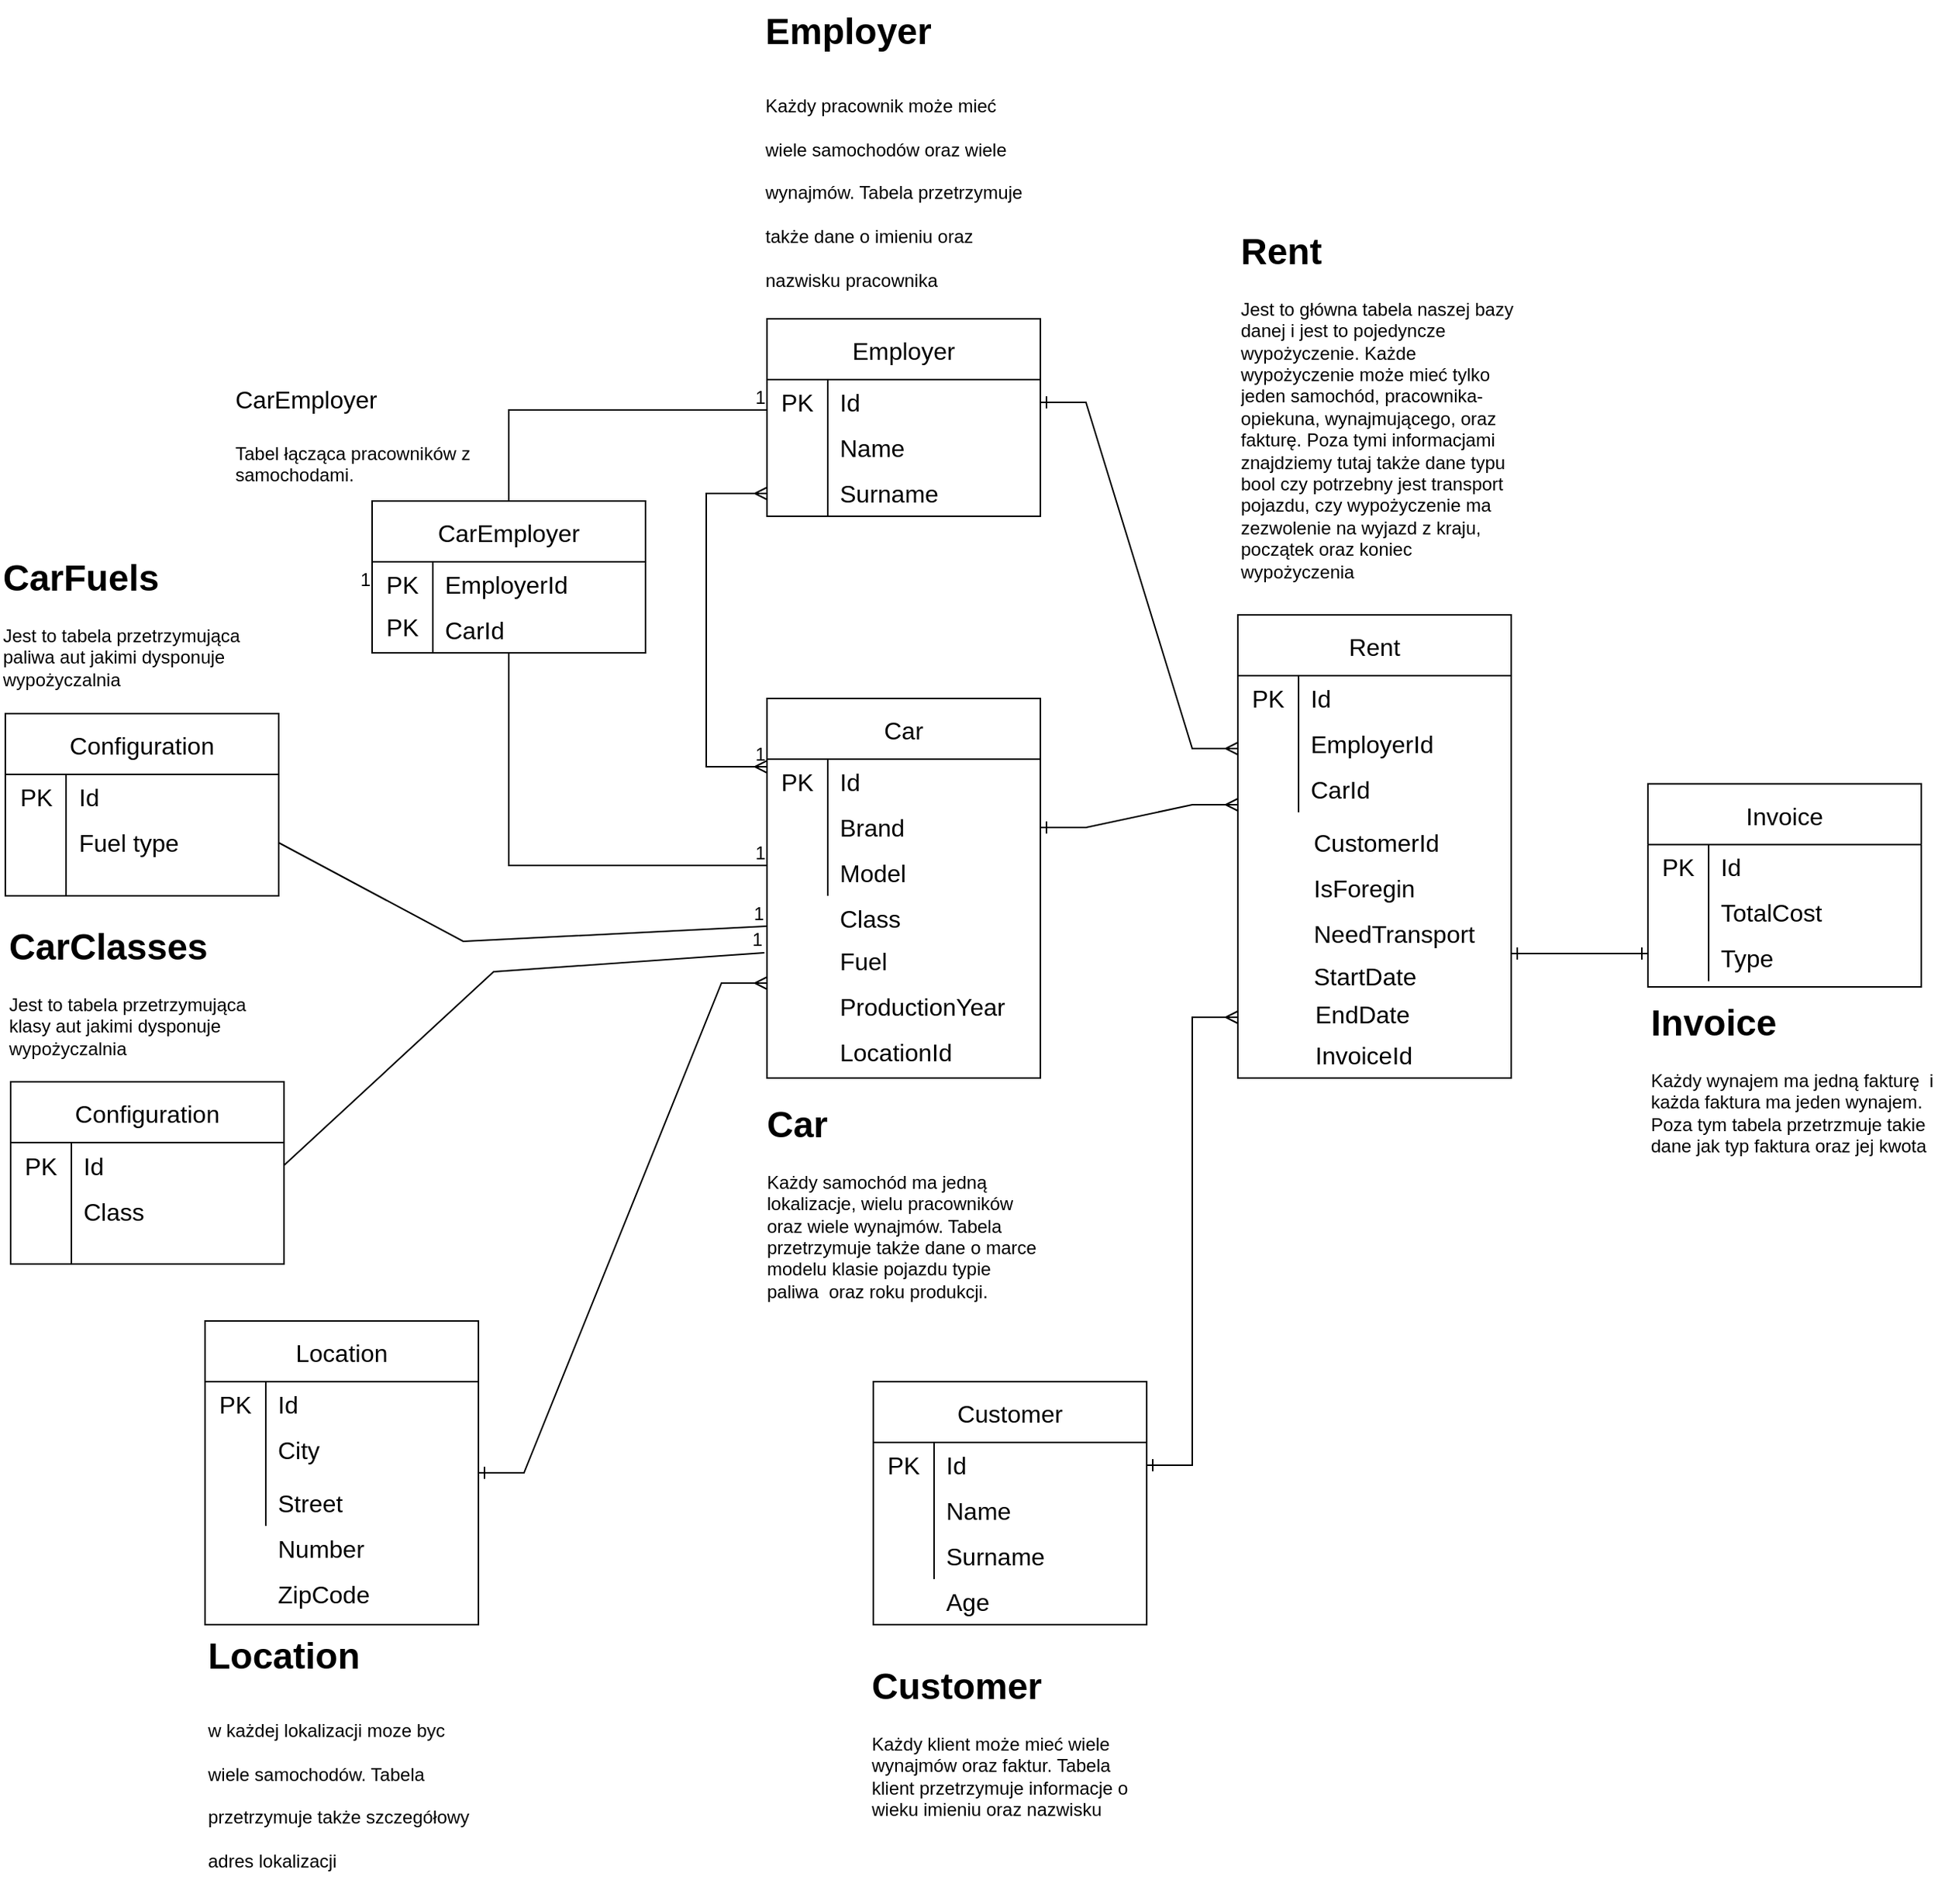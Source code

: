 <mxfile version="24.2.5" type="github">
  <diagram name="Page-1" id="c4acf3e9-155e-7222-9cf6-157b1a14988f">
    <mxGraphModel dx="2284" dy="1838" grid="1" gridSize="10" guides="1" tooltips="1" connect="1" arrows="1" fold="1" page="1" pageScale="1" pageWidth="850" pageHeight="1100" background="none" math="0" shadow="0">
      <root>
        <mxCell id="0" />
        <mxCell id="1" parent="0" />
        <mxCell id="uON3y86tfZZQM4dJoqjV-6" value="Rent" style="shape=table;startSize=40;container=1;collapsible=0;childLayout=tableLayout;fixedRows=1;rowLines=0;fontStyle=0;strokeColor=default;fontSize=16;fillColor=default;" parent="1" vertex="1">
          <mxGeometry x="390" y="215" width="180" height="305" as="geometry" />
        </mxCell>
        <mxCell id="uON3y86tfZZQM4dJoqjV-7" value="" style="shape=tableRow;horizontal=0;startSize=0;swimlaneHead=0;swimlaneBody=0;top=0;left=0;bottom=0;right=0;collapsible=0;dropTarget=0;fillColor=none;points=[[0,0.5],[1,0.5]];portConstraint=eastwest;strokeColor=inherit;fontSize=16;" parent="uON3y86tfZZQM4dJoqjV-6" vertex="1">
          <mxGeometry y="40" width="180" height="30" as="geometry" />
        </mxCell>
        <mxCell id="uON3y86tfZZQM4dJoqjV-8" value="PK" style="shape=partialRectangle;html=1;whiteSpace=wrap;connectable=0;fillColor=none;top=0;left=0;bottom=0;right=0;overflow=hidden;pointerEvents=1;strokeColor=inherit;fontSize=16;" parent="uON3y86tfZZQM4dJoqjV-7" vertex="1">
          <mxGeometry width="40" height="30" as="geometry">
            <mxRectangle width="40" height="30" as="alternateBounds" />
          </mxGeometry>
        </mxCell>
        <mxCell id="uON3y86tfZZQM4dJoqjV-9" value="Id" style="shape=partialRectangle;html=1;whiteSpace=wrap;connectable=0;fillColor=none;top=0;left=0;bottom=0;right=0;align=left;spacingLeft=6;overflow=hidden;strokeColor=inherit;fontSize=16;" parent="uON3y86tfZZQM4dJoqjV-7" vertex="1">
          <mxGeometry x="40" width="140" height="30" as="geometry">
            <mxRectangle width="140" height="30" as="alternateBounds" />
          </mxGeometry>
        </mxCell>
        <mxCell id="uON3y86tfZZQM4dJoqjV-10" value="" style="shape=tableRow;horizontal=0;startSize=0;swimlaneHead=0;swimlaneBody=0;top=0;left=0;bottom=0;right=0;collapsible=0;dropTarget=0;fillColor=none;points=[[0,0.5],[1,0.5]];portConstraint=eastwest;strokeColor=inherit;fontSize=16;" parent="uON3y86tfZZQM4dJoqjV-6" vertex="1">
          <mxGeometry y="70" width="180" height="30" as="geometry" />
        </mxCell>
        <mxCell id="uON3y86tfZZQM4dJoqjV-11" value="" style="shape=partialRectangle;html=1;whiteSpace=wrap;connectable=0;fillColor=none;top=0;left=0;bottom=0;right=0;overflow=hidden;strokeColor=inherit;fontSize=16;" parent="uON3y86tfZZQM4dJoqjV-10" vertex="1">
          <mxGeometry width="40" height="30" as="geometry">
            <mxRectangle width="40" height="30" as="alternateBounds" />
          </mxGeometry>
        </mxCell>
        <mxCell id="uON3y86tfZZQM4dJoqjV-12" value="EmployerId" style="shape=partialRectangle;html=1;whiteSpace=wrap;connectable=0;fillColor=none;top=0;left=0;bottom=0;right=0;align=left;spacingLeft=6;overflow=hidden;strokeColor=inherit;fontSize=16;" parent="uON3y86tfZZQM4dJoqjV-10" vertex="1">
          <mxGeometry x="40" width="140" height="30" as="geometry">
            <mxRectangle width="140" height="30" as="alternateBounds" />
          </mxGeometry>
        </mxCell>
        <mxCell id="uON3y86tfZZQM4dJoqjV-13" value="" style="shape=tableRow;horizontal=0;startSize=0;swimlaneHead=0;swimlaneBody=0;top=0;left=0;bottom=0;right=0;collapsible=0;dropTarget=0;fillColor=none;points=[[0,0.5],[1,0.5]];portConstraint=eastwest;strokeColor=inherit;fontSize=16;" parent="uON3y86tfZZQM4dJoqjV-6" vertex="1">
          <mxGeometry y="100" width="180" height="30" as="geometry" />
        </mxCell>
        <mxCell id="uON3y86tfZZQM4dJoqjV-14" value="" style="shape=partialRectangle;html=1;whiteSpace=wrap;connectable=0;fillColor=none;top=0;left=0;bottom=0;right=0;overflow=hidden;strokeColor=inherit;fontSize=16;" parent="uON3y86tfZZQM4dJoqjV-13" vertex="1">
          <mxGeometry width="40" height="30" as="geometry">
            <mxRectangle width="40" height="30" as="alternateBounds" />
          </mxGeometry>
        </mxCell>
        <mxCell id="uON3y86tfZZQM4dJoqjV-15" value="CarId" style="shape=partialRectangle;html=1;whiteSpace=wrap;connectable=0;fillColor=none;top=0;left=0;bottom=0;right=0;align=left;spacingLeft=6;overflow=hidden;strokeColor=inherit;fontSize=16;" parent="uON3y86tfZZQM4dJoqjV-13" vertex="1">
          <mxGeometry x="40" width="140" height="30" as="geometry">
            <mxRectangle width="140" height="30" as="alternateBounds" />
          </mxGeometry>
        </mxCell>
        <mxCell id="uON3y86tfZZQM4dJoqjV-16" value="StartDate" style="shape=partialRectangle;html=1;whiteSpace=wrap;connectable=0;fillColor=none;top=0;left=0;bottom=0;right=0;align=left;spacingLeft=6;overflow=hidden;strokeColor=inherit;fontSize=16;" parent="1" vertex="1">
          <mxGeometry x="432" y="438" width="140" height="30" as="geometry">
            <mxRectangle width="140" height="30" as="alternateBounds" />
          </mxGeometry>
        </mxCell>
        <mxCell id="uON3y86tfZZQM4dJoqjV-19" value="EndDate" style="shape=partialRectangle;html=1;whiteSpace=wrap;connectable=0;fillColor=none;top=0;left=0;bottom=0;right=0;align=left;spacingLeft=6;overflow=hidden;strokeColor=inherit;fontSize=16;" parent="1" vertex="1">
          <mxGeometry x="433" y="463" width="140" height="30" as="geometry">
            <mxRectangle width="140" height="30" as="alternateBounds" />
          </mxGeometry>
        </mxCell>
        <mxCell id="uON3y86tfZZQM4dJoqjV-21" value="IsForegin" style="shape=partialRectangle;html=1;whiteSpace=wrap;connectable=0;fillColor=none;top=0;left=0;bottom=0;right=0;align=left;spacingLeft=6;overflow=hidden;strokeColor=inherit;fontSize=16;" parent="1" vertex="1">
          <mxGeometry x="432" y="380" width="140" height="30" as="geometry">
            <mxRectangle width="140" height="30" as="alternateBounds" />
          </mxGeometry>
        </mxCell>
        <mxCell id="uON3y86tfZZQM4dJoqjV-23" value="NeedTransport" style="shape=partialRectangle;html=1;whiteSpace=wrap;connectable=0;fillColor=none;top=0;left=0;bottom=0;right=0;align=left;spacingLeft=6;overflow=hidden;strokeColor=inherit;fontSize=16;" parent="1" vertex="1">
          <mxGeometry x="432" y="410" width="140" height="30" as="geometry">
            <mxRectangle width="140" height="30" as="alternateBounds" />
          </mxGeometry>
        </mxCell>
        <mxCell id="uON3y86tfZZQM4dJoqjV-35" value="Customer" style="shape=table;startSize=40;container=1;collapsible=0;childLayout=tableLayout;fixedRows=1;rowLines=0;fontStyle=0;strokeColor=default;fontSize=16;fillColor=default;" parent="1" vertex="1">
          <mxGeometry x="150" y="720" width="180" height="160" as="geometry" />
        </mxCell>
        <mxCell id="uON3y86tfZZQM4dJoqjV-36" value="" style="shape=tableRow;horizontal=0;startSize=0;swimlaneHead=0;swimlaneBody=0;top=0;left=0;bottom=0;right=0;collapsible=0;dropTarget=0;fillColor=none;points=[[0,0.5],[1,0.5]];portConstraint=eastwest;strokeColor=inherit;fontSize=16;" parent="uON3y86tfZZQM4dJoqjV-35" vertex="1">
          <mxGeometry y="40" width="180" height="30" as="geometry" />
        </mxCell>
        <mxCell id="uON3y86tfZZQM4dJoqjV-37" value="PK" style="shape=partialRectangle;html=1;whiteSpace=wrap;connectable=0;fillColor=none;top=0;left=0;bottom=0;right=0;overflow=hidden;pointerEvents=1;strokeColor=inherit;fontSize=16;" parent="uON3y86tfZZQM4dJoqjV-36" vertex="1">
          <mxGeometry width="40" height="30" as="geometry">
            <mxRectangle width="40" height="30" as="alternateBounds" />
          </mxGeometry>
        </mxCell>
        <mxCell id="uON3y86tfZZQM4dJoqjV-38" value="Id" style="shape=partialRectangle;html=1;whiteSpace=wrap;connectable=0;fillColor=none;top=0;left=0;bottom=0;right=0;align=left;spacingLeft=6;overflow=hidden;strokeColor=inherit;fontSize=16;" parent="uON3y86tfZZQM4dJoqjV-36" vertex="1">
          <mxGeometry x="40" width="140" height="30" as="geometry">
            <mxRectangle width="140" height="30" as="alternateBounds" />
          </mxGeometry>
        </mxCell>
        <mxCell id="uON3y86tfZZQM4dJoqjV-39" value="" style="shape=tableRow;horizontal=0;startSize=0;swimlaneHead=0;swimlaneBody=0;top=0;left=0;bottom=0;right=0;collapsible=0;dropTarget=0;fillColor=none;points=[[0,0.5],[1,0.5]];portConstraint=eastwest;strokeColor=inherit;fontSize=16;" parent="uON3y86tfZZQM4dJoqjV-35" vertex="1">
          <mxGeometry y="70" width="180" height="30" as="geometry" />
        </mxCell>
        <mxCell id="uON3y86tfZZQM4dJoqjV-40" value="" style="shape=partialRectangle;html=1;whiteSpace=wrap;connectable=0;fillColor=none;top=0;left=0;bottom=0;right=0;overflow=hidden;strokeColor=inherit;fontSize=16;" parent="uON3y86tfZZQM4dJoqjV-39" vertex="1">
          <mxGeometry width="40" height="30" as="geometry">
            <mxRectangle width="40" height="30" as="alternateBounds" />
          </mxGeometry>
        </mxCell>
        <mxCell id="uON3y86tfZZQM4dJoqjV-41" value="Name" style="shape=partialRectangle;html=1;whiteSpace=wrap;connectable=0;fillColor=none;top=0;left=0;bottom=0;right=0;align=left;spacingLeft=6;overflow=hidden;strokeColor=inherit;fontSize=16;" parent="uON3y86tfZZQM4dJoqjV-39" vertex="1">
          <mxGeometry x="40" width="140" height="30" as="geometry">
            <mxRectangle width="140" height="30" as="alternateBounds" />
          </mxGeometry>
        </mxCell>
        <mxCell id="uON3y86tfZZQM4dJoqjV-42" value="" style="shape=tableRow;horizontal=0;startSize=0;swimlaneHead=0;swimlaneBody=0;top=0;left=0;bottom=0;right=0;collapsible=0;dropTarget=0;fillColor=none;points=[[0,0.5],[1,0.5]];portConstraint=eastwest;strokeColor=inherit;fontSize=16;" parent="uON3y86tfZZQM4dJoqjV-35" vertex="1">
          <mxGeometry y="100" width="180" height="30" as="geometry" />
        </mxCell>
        <mxCell id="uON3y86tfZZQM4dJoqjV-43" value="" style="shape=partialRectangle;html=1;whiteSpace=wrap;connectable=0;fillColor=none;top=0;left=0;bottom=0;right=0;overflow=hidden;strokeColor=inherit;fontSize=16;" parent="uON3y86tfZZQM4dJoqjV-42" vertex="1">
          <mxGeometry width="40" height="30" as="geometry">
            <mxRectangle width="40" height="30" as="alternateBounds" />
          </mxGeometry>
        </mxCell>
        <mxCell id="uON3y86tfZZQM4dJoqjV-44" value="Surname" style="shape=partialRectangle;html=1;whiteSpace=wrap;connectable=0;fillColor=none;top=0;left=0;bottom=0;right=0;align=left;spacingLeft=6;overflow=hidden;strokeColor=inherit;fontSize=16;" parent="uON3y86tfZZQM4dJoqjV-42" vertex="1">
          <mxGeometry x="40" width="140" height="30" as="geometry">
            <mxRectangle width="140" height="30" as="alternateBounds" />
          </mxGeometry>
        </mxCell>
        <mxCell id="uON3y86tfZZQM4dJoqjV-45" value="Age" style="shape=partialRectangle;html=1;whiteSpace=wrap;connectable=0;fillColor=none;top=0;left=0;bottom=0;right=0;align=left;spacingLeft=6;overflow=hidden;strokeColor=inherit;fontSize=16;" parent="1" vertex="1">
          <mxGeometry x="190" y="850" width="140" height="30" as="geometry">
            <mxRectangle width="140" height="30" as="alternateBounds" />
          </mxGeometry>
        </mxCell>
        <mxCell id="uON3y86tfZZQM4dJoqjV-54" value="CustomerId" style="shape=partialRectangle;html=1;whiteSpace=wrap;connectable=0;fillColor=none;top=0;left=0;bottom=0;right=0;align=left;spacingLeft=6;overflow=hidden;strokeColor=inherit;fontSize=16;" parent="1" vertex="1">
          <mxGeometry x="432" y="350" width="140" height="30" as="geometry">
            <mxRectangle width="140" height="30" as="alternateBounds" />
          </mxGeometry>
        </mxCell>
        <mxCell id="uON3y86tfZZQM4dJoqjV-55" value="Employer" style="shape=table;startSize=40;container=1;collapsible=0;childLayout=tableLayout;fixedRows=1;rowLines=0;fontStyle=0;strokeColor=default;fontSize=16;fillColor=default;" parent="1" vertex="1">
          <mxGeometry x="80" y="20" width="180" height="130" as="geometry" />
        </mxCell>
        <mxCell id="uON3y86tfZZQM4dJoqjV-56" value="" style="shape=tableRow;horizontal=0;startSize=0;swimlaneHead=0;swimlaneBody=0;top=0;left=0;bottom=0;right=0;collapsible=0;dropTarget=0;fillColor=none;points=[[0,0.5],[1,0.5]];portConstraint=eastwest;strokeColor=inherit;fontSize=16;" parent="uON3y86tfZZQM4dJoqjV-55" vertex="1">
          <mxGeometry y="40" width="180" height="30" as="geometry" />
        </mxCell>
        <mxCell id="uON3y86tfZZQM4dJoqjV-57" value="PK" style="shape=partialRectangle;html=1;whiteSpace=wrap;connectable=0;fillColor=none;top=0;left=0;bottom=0;right=0;overflow=hidden;pointerEvents=1;strokeColor=inherit;fontSize=16;" parent="uON3y86tfZZQM4dJoqjV-56" vertex="1">
          <mxGeometry width="40" height="30" as="geometry">
            <mxRectangle width="40" height="30" as="alternateBounds" />
          </mxGeometry>
        </mxCell>
        <mxCell id="uON3y86tfZZQM4dJoqjV-58" value="Id" style="shape=partialRectangle;html=1;whiteSpace=wrap;connectable=0;fillColor=none;top=0;left=0;bottom=0;right=0;align=left;spacingLeft=6;overflow=hidden;strokeColor=inherit;fontSize=16;" parent="uON3y86tfZZQM4dJoqjV-56" vertex="1">
          <mxGeometry x="40" width="140" height="30" as="geometry">
            <mxRectangle width="140" height="30" as="alternateBounds" />
          </mxGeometry>
        </mxCell>
        <mxCell id="uON3y86tfZZQM4dJoqjV-59" value="" style="shape=tableRow;horizontal=0;startSize=0;swimlaneHead=0;swimlaneBody=0;top=0;left=0;bottom=0;right=0;collapsible=0;dropTarget=0;fillColor=none;points=[[0,0.5],[1,0.5]];portConstraint=eastwest;strokeColor=inherit;fontSize=16;" parent="uON3y86tfZZQM4dJoqjV-55" vertex="1">
          <mxGeometry y="70" width="180" height="30" as="geometry" />
        </mxCell>
        <mxCell id="uON3y86tfZZQM4dJoqjV-60" value="" style="shape=partialRectangle;html=1;whiteSpace=wrap;connectable=0;fillColor=none;top=0;left=0;bottom=0;right=0;overflow=hidden;strokeColor=inherit;fontSize=16;" parent="uON3y86tfZZQM4dJoqjV-59" vertex="1">
          <mxGeometry width="40" height="30" as="geometry">
            <mxRectangle width="40" height="30" as="alternateBounds" />
          </mxGeometry>
        </mxCell>
        <mxCell id="uON3y86tfZZQM4dJoqjV-61" value="Name" style="shape=partialRectangle;html=1;whiteSpace=wrap;connectable=0;fillColor=none;top=0;left=0;bottom=0;right=0;align=left;spacingLeft=6;overflow=hidden;strokeColor=inherit;fontSize=16;" parent="uON3y86tfZZQM4dJoqjV-59" vertex="1">
          <mxGeometry x="40" width="140" height="30" as="geometry">
            <mxRectangle width="140" height="30" as="alternateBounds" />
          </mxGeometry>
        </mxCell>
        <mxCell id="uON3y86tfZZQM4dJoqjV-62" value="" style="shape=tableRow;horizontal=0;startSize=0;swimlaneHead=0;swimlaneBody=0;top=0;left=0;bottom=0;right=0;collapsible=0;dropTarget=0;fillColor=none;points=[[0,0.5],[1,0.5]];portConstraint=eastwest;strokeColor=inherit;fontSize=16;" parent="uON3y86tfZZQM4dJoqjV-55" vertex="1">
          <mxGeometry y="100" width="180" height="30" as="geometry" />
        </mxCell>
        <mxCell id="uON3y86tfZZQM4dJoqjV-63" value="" style="shape=partialRectangle;html=1;whiteSpace=wrap;connectable=0;fillColor=none;top=0;left=0;bottom=0;right=0;overflow=hidden;strokeColor=inherit;fontSize=16;" parent="uON3y86tfZZQM4dJoqjV-62" vertex="1">
          <mxGeometry width="40" height="30" as="geometry">
            <mxRectangle width="40" height="30" as="alternateBounds" />
          </mxGeometry>
        </mxCell>
        <mxCell id="uON3y86tfZZQM4dJoqjV-64" value="Surname" style="shape=partialRectangle;html=1;whiteSpace=wrap;connectable=0;fillColor=none;top=0;left=0;bottom=0;right=0;align=left;spacingLeft=6;overflow=hidden;strokeColor=inherit;fontSize=16;" parent="uON3y86tfZZQM4dJoqjV-62" vertex="1">
          <mxGeometry x="40" width="140" height="30" as="geometry">
            <mxRectangle width="140" height="30" as="alternateBounds" />
          </mxGeometry>
        </mxCell>
        <mxCell id="uON3y86tfZZQM4dJoqjV-67" value="Car" style="shape=table;startSize=40;container=1;collapsible=0;childLayout=tableLayout;fixedRows=1;rowLines=0;fontStyle=0;strokeColor=default;fontSize=16;fillColor=default;" parent="1" vertex="1">
          <mxGeometry x="80" y="270" width="180" height="250" as="geometry" />
        </mxCell>
        <mxCell id="uON3y86tfZZQM4dJoqjV-68" value="" style="shape=tableRow;horizontal=0;startSize=0;swimlaneHead=0;swimlaneBody=0;top=0;left=0;bottom=0;right=0;collapsible=0;dropTarget=0;fillColor=none;points=[[0,0.5],[1,0.5]];portConstraint=eastwest;strokeColor=inherit;fontSize=16;" parent="uON3y86tfZZQM4dJoqjV-67" vertex="1">
          <mxGeometry y="40" width="180" height="30" as="geometry" />
        </mxCell>
        <mxCell id="uON3y86tfZZQM4dJoqjV-69" value="PK" style="shape=partialRectangle;html=1;whiteSpace=wrap;connectable=0;fillColor=none;top=0;left=0;bottom=0;right=0;overflow=hidden;pointerEvents=1;strokeColor=inherit;fontSize=16;" parent="uON3y86tfZZQM4dJoqjV-68" vertex="1">
          <mxGeometry width="40" height="30" as="geometry">
            <mxRectangle width="40" height="30" as="alternateBounds" />
          </mxGeometry>
        </mxCell>
        <mxCell id="uON3y86tfZZQM4dJoqjV-70" value="Id" style="shape=partialRectangle;html=1;whiteSpace=wrap;connectable=0;fillColor=none;top=0;left=0;bottom=0;right=0;align=left;spacingLeft=6;overflow=hidden;strokeColor=inherit;fontSize=16;" parent="uON3y86tfZZQM4dJoqjV-68" vertex="1">
          <mxGeometry x="40" width="140" height="30" as="geometry">
            <mxRectangle width="140" height="30" as="alternateBounds" />
          </mxGeometry>
        </mxCell>
        <mxCell id="uON3y86tfZZQM4dJoqjV-71" value="" style="shape=tableRow;horizontal=0;startSize=0;swimlaneHead=0;swimlaneBody=0;top=0;left=0;bottom=0;right=0;collapsible=0;dropTarget=0;fillColor=none;points=[[0,0.5],[1,0.5]];portConstraint=eastwest;strokeColor=inherit;fontSize=16;" parent="uON3y86tfZZQM4dJoqjV-67" vertex="1">
          <mxGeometry y="70" width="180" height="30" as="geometry" />
        </mxCell>
        <mxCell id="uON3y86tfZZQM4dJoqjV-72" value="" style="shape=partialRectangle;html=1;whiteSpace=wrap;connectable=0;fillColor=none;top=0;left=0;bottom=0;right=0;overflow=hidden;strokeColor=inherit;fontSize=16;" parent="uON3y86tfZZQM4dJoqjV-71" vertex="1">
          <mxGeometry width="40" height="30" as="geometry">
            <mxRectangle width="40" height="30" as="alternateBounds" />
          </mxGeometry>
        </mxCell>
        <mxCell id="uON3y86tfZZQM4dJoqjV-73" value="Brand" style="shape=partialRectangle;html=1;whiteSpace=wrap;connectable=0;fillColor=none;top=0;left=0;bottom=0;right=0;align=left;spacingLeft=6;overflow=hidden;strokeColor=inherit;fontSize=16;" parent="uON3y86tfZZQM4dJoqjV-71" vertex="1">
          <mxGeometry x="40" width="140" height="30" as="geometry">
            <mxRectangle width="140" height="30" as="alternateBounds" />
          </mxGeometry>
        </mxCell>
        <mxCell id="uON3y86tfZZQM4dJoqjV-74" value="" style="shape=tableRow;horizontal=0;startSize=0;swimlaneHead=0;swimlaneBody=0;top=0;left=0;bottom=0;right=0;collapsible=0;dropTarget=0;fillColor=none;points=[[0,0.5],[1,0.5]];portConstraint=eastwest;strokeColor=inherit;fontSize=16;" parent="uON3y86tfZZQM4dJoqjV-67" vertex="1">
          <mxGeometry y="100" width="180" height="30" as="geometry" />
        </mxCell>
        <mxCell id="uON3y86tfZZQM4dJoqjV-75" value="" style="shape=partialRectangle;html=1;whiteSpace=wrap;connectable=0;fillColor=none;top=0;left=0;bottom=0;right=0;overflow=hidden;strokeColor=inherit;fontSize=16;" parent="uON3y86tfZZQM4dJoqjV-74" vertex="1">
          <mxGeometry width="40" height="30" as="geometry">
            <mxRectangle width="40" height="30" as="alternateBounds" />
          </mxGeometry>
        </mxCell>
        <mxCell id="uON3y86tfZZQM4dJoqjV-76" value="Model" style="shape=partialRectangle;html=1;whiteSpace=wrap;connectable=0;fillColor=none;top=0;left=0;bottom=0;right=0;align=left;spacingLeft=6;overflow=hidden;strokeColor=inherit;fontSize=16;" parent="uON3y86tfZZQM4dJoqjV-74" vertex="1">
          <mxGeometry x="40" width="140" height="30" as="geometry">
            <mxRectangle width="140" height="30" as="alternateBounds" />
          </mxGeometry>
        </mxCell>
        <mxCell id="uON3y86tfZZQM4dJoqjV-77" value="Class" style="shape=partialRectangle;html=1;whiteSpace=wrap;connectable=0;fillColor=none;top=0;left=0;bottom=0;right=0;align=left;spacingLeft=6;overflow=hidden;strokeColor=inherit;fontSize=16;" parent="1" vertex="1">
          <mxGeometry x="120" y="400" width="140" height="30" as="geometry">
            <mxRectangle width="140" height="30" as="alternateBounds" />
          </mxGeometry>
        </mxCell>
        <mxCell id="uON3y86tfZZQM4dJoqjV-79" value="" style="shape=partialRectangle;html=1;whiteSpace=wrap;connectable=0;fillColor=none;top=0;left=0;bottom=0;right=0;align=left;spacingLeft=6;overflow=hidden;strokeColor=inherit;fontSize=16;" parent="1" vertex="1">
          <mxGeometry x="120" y="428" width="140" height="30" as="geometry">
            <mxRectangle width="140" height="30" as="alternateBounds" />
          </mxGeometry>
        </mxCell>
        <mxCell id="uON3y86tfZZQM4dJoqjV-83" value="Fuel" style="shape=partialRectangle;html=1;whiteSpace=wrap;connectable=0;fillColor=none;top=0;left=0;bottom=0;right=0;align=left;spacingLeft=6;overflow=hidden;strokeColor=inherit;fontSize=16;" parent="1" vertex="1">
          <mxGeometry x="120" y="428" width="140" height="30" as="geometry">
            <mxRectangle width="140" height="30" as="alternateBounds" />
          </mxGeometry>
        </mxCell>
        <mxCell id="uON3y86tfZZQM4dJoqjV-85" value="ProductionYear" style="shape=partialRectangle;html=1;whiteSpace=wrap;connectable=0;fillColor=none;top=0;left=0;bottom=0;right=0;align=left;spacingLeft=6;overflow=hidden;strokeColor=inherit;fontSize=16;" parent="1" vertex="1">
          <mxGeometry x="120" y="458" width="140" height="30" as="geometry">
            <mxRectangle width="140" height="30" as="alternateBounds" />
          </mxGeometry>
        </mxCell>
        <mxCell id="uON3y86tfZZQM4dJoqjV-90" value="" style="edgeStyle=entityRelationEdgeStyle;fontSize=12;html=1;endArrow=ERmany;startArrow=ERone;rounded=0;exitX=1;exitY=0.5;exitDx=0;exitDy=0;startFill=0;endFill=0;" parent="1" source="uON3y86tfZZQM4dJoqjV-36" edge="1">
          <mxGeometry width="100" height="100" relative="1" as="geometry">
            <mxPoint x="350" y="390" as="sourcePoint" />
            <mxPoint x="390" y="480" as="targetPoint" />
          </mxGeometry>
        </mxCell>
        <mxCell id="uON3y86tfZZQM4dJoqjV-91" value="" style="edgeStyle=entityRelationEdgeStyle;fontSize=12;html=1;endArrow=ERmany;startArrow=ERone;rounded=0;exitX=1;exitY=0.5;exitDx=0;exitDy=0;startFill=0;endFill=0;" parent="1" source="uON3y86tfZZQM4dJoqjV-56" edge="1">
          <mxGeometry width="100" height="100" relative="1" as="geometry">
            <mxPoint x="260" y="467.5" as="sourcePoint" />
            <mxPoint x="390" y="303" as="targetPoint" />
          </mxGeometry>
        </mxCell>
        <mxCell id="uON3y86tfZZQM4dJoqjV-95" value="" style="edgeStyle=entityRelationEdgeStyle;fontSize=12;html=1;endArrow=ERmany;startArrow=ERone;rounded=0;exitX=1;exitY=0.5;exitDx=0;exitDy=0;startFill=0;endFill=0;" parent="1" source="uON3y86tfZZQM4dJoqjV-71" edge="1">
          <mxGeometry width="100" height="100" relative="1" as="geometry">
            <mxPoint x="260" y="487" as="sourcePoint" />
            <mxPoint x="390" y="340" as="targetPoint" />
            <Array as="points">
              <mxPoint x="330" y="340" />
              <mxPoint x="350" y="340" />
            </Array>
          </mxGeometry>
        </mxCell>
        <mxCell id="uON3y86tfZZQM4dJoqjV-96" value="LocationId" style="shape=partialRectangle;html=1;whiteSpace=wrap;connectable=0;fillColor=none;top=0;left=0;bottom=0;right=0;align=left;spacingLeft=6;overflow=hidden;strokeColor=inherit;fontSize=16;" parent="1" vertex="1">
          <mxGeometry x="120" y="488" width="140" height="30" as="geometry">
            <mxRectangle width="140" height="30" as="alternateBounds" />
          </mxGeometry>
        </mxCell>
        <mxCell id="uON3y86tfZZQM4dJoqjV-97" value="Location" style="shape=table;startSize=40;container=1;collapsible=0;childLayout=tableLayout;fixedRows=1;rowLines=0;fontStyle=0;strokeColor=default;fontSize=16;fillColor=default;" parent="1" vertex="1">
          <mxGeometry x="-290" y="680" width="180" height="200" as="geometry" />
        </mxCell>
        <mxCell id="uON3y86tfZZQM4dJoqjV-98" value="" style="shape=tableRow;horizontal=0;startSize=0;swimlaneHead=0;swimlaneBody=0;top=0;left=0;bottom=0;right=0;collapsible=0;dropTarget=0;fillColor=none;points=[[0,0.5],[1,0.5]];portConstraint=eastwest;strokeColor=inherit;fontSize=16;" parent="uON3y86tfZZQM4dJoqjV-97" vertex="1">
          <mxGeometry y="40" width="180" height="30" as="geometry" />
        </mxCell>
        <mxCell id="uON3y86tfZZQM4dJoqjV-99" value="PK" style="shape=partialRectangle;html=1;whiteSpace=wrap;connectable=0;fillColor=none;top=0;left=0;bottom=0;right=0;overflow=hidden;pointerEvents=1;strokeColor=inherit;fontSize=16;" parent="uON3y86tfZZQM4dJoqjV-98" vertex="1">
          <mxGeometry width="40" height="30" as="geometry">
            <mxRectangle width="40" height="30" as="alternateBounds" />
          </mxGeometry>
        </mxCell>
        <mxCell id="uON3y86tfZZQM4dJoqjV-100" value="Id" style="shape=partialRectangle;html=1;whiteSpace=wrap;connectable=0;fillColor=none;top=0;left=0;bottom=0;right=0;align=left;spacingLeft=6;overflow=hidden;strokeColor=inherit;fontSize=16;" parent="uON3y86tfZZQM4dJoqjV-98" vertex="1">
          <mxGeometry x="40" width="140" height="30" as="geometry">
            <mxRectangle width="140" height="30" as="alternateBounds" />
          </mxGeometry>
        </mxCell>
        <mxCell id="uON3y86tfZZQM4dJoqjV-101" value="" style="shape=tableRow;horizontal=0;startSize=0;swimlaneHead=0;swimlaneBody=0;top=0;left=0;bottom=0;right=0;collapsible=0;dropTarget=0;fillColor=none;points=[[0,0.5],[1,0.5]];portConstraint=eastwest;strokeColor=inherit;fontSize=16;" parent="uON3y86tfZZQM4dJoqjV-97" vertex="1">
          <mxGeometry y="70" width="180" height="30" as="geometry" />
        </mxCell>
        <mxCell id="uON3y86tfZZQM4dJoqjV-102" value="" style="shape=partialRectangle;html=1;whiteSpace=wrap;connectable=0;fillColor=none;top=0;left=0;bottom=0;right=0;overflow=hidden;strokeColor=inherit;fontSize=16;" parent="uON3y86tfZZQM4dJoqjV-101" vertex="1">
          <mxGeometry width="40" height="30" as="geometry">
            <mxRectangle width="40" height="30" as="alternateBounds" />
          </mxGeometry>
        </mxCell>
        <mxCell id="uON3y86tfZZQM4dJoqjV-103" value="City" style="shape=partialRectangle;html=1;whiteSpace=wrap;connectable=0;fillColor=none;top=0;left=0;bottom=0;right=0;align=left;spacingLeft=6;overflow=hidden;strokeColor=inherit;fontSize=16;" parent="uON3y86tfZZQM4dJoqjV-101" vertex="1">
          <mxGeometry x="40" width="140" height="30" as="geometry">
            <mxRectangle width="140" height="30" as="alternateBounds" />
          </mxGeometry>
        </mxCell>
        <mxCell id="uON3y86tfZZQM4dJoqjV-104" value="" style="shape=tableRow;horizontal=0;startSize=0;swimlaneHead=0;swimlaneBody=0;top=0;left=0;bottom=0;right=0;collapsible=0;dropTarget=0;fillColor=none;points=[[0,0.5],[1,0.5]];portConstraint=eastwest;strokeColor=inherit;fontSize=16;" parent="uON3y86tfZZQM4dJoqjV-97" vertex="1">
          <mxGeometry y="100" width="180" height="35" as="geometry" />
        </mxCell>
        <mxCell id="uON3y86tfZZQM4dJoqjV-105" value="" style="shape=partialRectangle;html=1;whiteSpace=wrap;connectable=0;fillColor=none;top=0;left=0;bottom=0;right=0;overflow=hidden;strokeColor=inherit;fontSize=16;" parent="uON3y86tfZZQM4dJoqjV-104" vertex="1">
          <mxGeometry width="40" height="35" as="geometry">
            <mxRectangle width="40" height="35" as="alternateBounds" />
          </mxGeometry>
        </mxCell>
        <mxCell id="uON3y86tfZZQM4dJoqjV-106" value="" style="shape=partialRectangle;html=1;whiteSpace=wrap;connectable=0;fillColor=none;top=0;left=0;bottom=0;right=0;align=left;spacingLeft=6;overflow=hidden;strokeColor=inherit;fontSize=16;" parent="uON3y86tfZZQM4dJoqjV-104" vertex="1">
          <mxGeometry x="40" width="140" height="35" as="geometry">
            <mxRectangle width="140" height="35" as="alternateBounds" />
          </mxGeometry>
        </mxCell>
        <mxCell id="uON3y86tfZZQM4dJoqjV-112" value="Street" style="shape=partialRectangle;html=1;whiteSpace=wrap;connectable=0;fillColor=none;top=0;left=0;bottom=0;right=0;align=left;spacingLeft=6;overflow=hidden;strokeColor=inherit;fontSize=16;" parent="1" vertex="1">
          <mxGeometry x="-250" y="785" width="140" height="30" as="geometry">
            <mxRectangle width="140" height="30" as="alternateBounds" />
          </mxGeometry>
        </mxCell>
        <mxCell id="uON3y86tfZZQM4dJoqjV-113" value="Number" style="shape=partialRectangle;html=1;whiteSpace=wrap;connectable=0;fillColor=none;top=0;left=0;bottom=0;right=0;align=left;spacingLeft=6;overflow=hidden;strokeColor=inherit;fontSize=16;" parent="1" vertex="1">
          <mxGeometry x="-250" y="815" width="140" height="30" as="geometry">
            <mxRectangle width="140" height="30" as="alternateBounds" />
          </mxGeometry>
        </mxCell>
        <mxCell id="uON3y86tfZZQM4dJoqjV-116" value="" style="edgeStyle=entityRelationEdgeStyle;fontSize=12;html=1;endArrow=ERmany;startArrow=ERone;rounded=0;startFill=0;entryX=0;entryY=0.75;entryDx=0;entryDy=0;exitX=1;exitY=0.5;exitDx=0;exitDy=0;" parent="1" source="uON3y86tfZZQM4dJoqjV-97" target="uON3y86tfZZQM4dJoqjV-67" edge="1">
          <mxGeometry width="100" height="100" relative="1" as="geometry">
            <mxPoint x="-120" y="530" as="sourcePoint" />
            <mxPoint x="80" y="530" as="targetPoint" />
          </mxGeometry>
        </mxCell>
        <mxCell id="uON3y86tfZZQM4dJoqjV-128" value="" style="endArrow=none;html=1;rounded=0;exitX=0.5;exitY=1;exitDx=0;exitDy=0;" parent="1" source="uON3y86tfZZQM4dJoqjV-132" edge="1">
          <mxGeometry relative="1" as="geometry">
            <mxPoint x="-90" y="320" as="sourcePoint" />
            <mxPoint x="80" y="380" as="targetPoint" />
            <Array as="points">
              <mxPoint x="-90" y="380" />
            </Array>
          </mxGeometry>
        </mxCell>
        <mxCell id="uON3y86tfZZQM4dJoqjV-129" value="1" style="resizable=0;html=1;whiteSpace=wrap;align=right;verticalAlign=bottom;" parent="uON3y86tfZZQM4dJoqjV-128" connectable="0" vertex="1">
          <mxGeometry x="1" relative="1" as="geometry" />
        </mxCell>
        <mxCell id="uON3y86tfZZQM4dJoqjV-130" value="" style="endArrow=none;html=1;rounded=0;" parent="1" edge="1">
          <mxGeometry relative="1" as="geometry">
            <mxPoint x="-90" y="140" as="sourcePoint" />
            <mxPoint x="80" y="80" as="targetPoint" />
            <Array as="points">
              <mxPoint x="-90" y="80" />
            </Array>
          </mxGeometry>
        </mxCell>
        <mxCell id="uON3y86tfZZQM4dJoqjV-131" value="1" style="resizable=0;html=1;whiteSpace=wrap;align=right;verticalAlign=bottom;" parent="uON3y86tfZZQM4dJoqjV-130" connectable="0" vertex="1">
          <mxGeometry x="1" relative="1" as="geometry" />
        </mxCell>
        <mxCell id="uON3y86tfZZQM4dJoqjV-132" value="CarEmployer" style="shape=table;startSize=40;container=1;collapsible=0;childLayout=tableLayout;fixedRows=1;rowLines=0;fontStyle=0;strokeColor=default;fontSize=16;fillColor=default;" parent="1" vertex="1">
          <mxGeometry x="-180" y="140" width="180" height="100" as="geometry" />
        </mxCell>
        <mxCell id="uON3y86tfZZQM4dJoqjV-133" value="" style="shape=tableRow;horizontal=0;startSize=0;swimlaneHead=0;swimlaneBody=0;top=0;left=0;bottom=0;right=0;collapsible=0;dropTarget=0;fillColor=none;points=[[0,0.5],[1,0.5]];portConstraint=eastwest;strokeColor=inherit;fontSize=16;" parent="uON3y86tfZZQM4dJoqjV-132" vertex="1">
          <mxGeometry y="40" width="180" height="30" as="geometry" />
        </mxCell>
        <mxCell id="uON3y86tfZZQM4dJoqjV-134" value="PK" style="shape=partialRectangle;html=1;whiteSpace=wrap;connectable=0;fillColor=none;top=0;left=0;bottom=0;right=0;overflow=hidden;pointerEvents=1;strokeColor=inherit;fontSize=16;" parent="uON3y86tfZZQM4dJoqjV-133" vertex="1">
          <mxGeometry width="40" height="30" as="geometry">
            <mxRectangle width="40" height="30" as="alternateBounds" />
          </mxGeometry>
        </mxCell>
        <mxCell id="uON3y86tfZZQM4dJoqjV-135" value="EmployerId" style="shape=partialRectangle;html=1;whiteSpace=wrap;connectable=0;fillColor=none;top=0;left=0;bottom=0;right=0;align=left;spacingLeft=6;overflow=hidden;strokeColor=inherit;fontSize=16;" parent="uON3y86tfZZQM4dJoqjV-133" vertex="1">
          <mxGeometry x="40" width="140" height="30" as="geometry">
            <mxRectangle width="140" height="30" as="alternateBounds" />
          </mxGeometry>
        </mxCell>
        <mxCell id="uON3y86tfZZQM4dJoqjV-136" value="" style="shape=tableRow;horizontal=0;startSize=0;swimlaneHead=0;swimlaneBody=0;top=0;left=0;bottom=0;right=0;collapsible=0;dropTarget=0;fillColor=none;points=[[0,0.5],[1,0.5]];portConstraint=eastwest;strokeColor=inherit;fontSize=16;" parent="uON3y86tfZZQM4dJoqjV-132" vertex="1">
          <mxGeometry y="70" width="180" height="30" as="geometry" />
        </mxCell>
        <mxCell id="uON3y86tfZZQM4dJoqjV-137" value="" style="shape=partialRectangle;html=1;whiteSpace=wrap;connectable=0;fillColor=none;top=0;left=0;bottom=0;right=0;overflow=hidden;strokeColor=inherit;fontSize=16;" parent="uON3y86tfZZQM4dJoqjV-136" vertex="1">
          <mxGeometry width="40" height="30" as="geometry">
            <mxRectangle width="40" height="30" as="alternateBounds" />
          </mxGeometry>
        </mxCell>
        <mxCell id="uON3y86tfZZQM4dJoqjV-138" value="CarId" style="shape=partialRectangle;html=1;whiteSpace=wrap;connectable=0;fillColor=none;top=0;left=0;bottom=0;right=0;align=left;spacingLeft=6;overflow=hidden;strokeColor=inherit;fontSize=16;" parent="uON3y86tfZZQM4dJoqjV-136" vertex="1">
          <mxGeometry x="40" width="140" height="30" as="geometry">
            <mxRectangle width="140" height="30" as="alternateBounds" />
          </mxGeometry>
        </mxCell>
        <mxCell id="uON3y86tfZZQM4dJoqjV-143" value="1" style="resizable=0;html=1;whiteSpace=wrap;align=right;verticalAlign=bottom;" parent="1" connectable="0" vertex="1">
          <mxGeometry x="-180" y="200" as="geometry" />
        </mxCell>
        <mxCell id="uON3y86tfZZQM4dJoqjV-144" value="" style="endArrow=ERmany;html=1;rounded=0;exitX=0;exitY=0.5;exitDx=0;exitDy=0;startArrow=ERmany;startFill=0;endFill=0;" parent="1" source="uON3y86tfZZQM4dJoqjV-62" edge="1">
          <mxGeometry relative="1" as="geometry">
            <mxPoint x="40" y="120" as="sourcePoint" />
            <mxPoint x="80" y="315" as="targetPoint" />
            <Array as="points">
              <mxPoint x="40" y="135" />
              <mxPoint x="40" y="315" />
            </Array>
          </mxGeometry>
        </mxCell>
        <mxCell id="uON3y86tfZZQM4dJoqjV-145" value="1" style="resizable=0;html=1;whiteSpace=wrap;align=right;verticalAlign=bottom;" parent="uON3y86tfZZQM4dJoqjV-144" connectable="0" vertex="1">
          <mxGeometry x="1" relative="1" as="geometry" />
        </mxCell>
        <mxCell id="uON3y86tfZZQM4dJoqjV-146" value="PK" style="shape=partialRectangle;html=1;whiteSpace=wrap;connectable=0;fillColor=none;top=0;left=0;bottom=0;right=0;overflow=hidden;pointerEvents=1;strokeColor=inherit;fontSize=16;" parent="1" vertex="1">
          <mxGeometry x="-180" y="207.5" width="40" height="30" as="geometry">
            <mxRectangle width="40" height="30" as="alternateBounds" />
          </mxGeometry>
        </mxCell>
        <mxCell id="uON3y86tfZZQM4dJoqjV-147" value="InvoiceId" style="shape=partialRectangle;html=1;whiteSpace=wrap;connectable=0;fillColor=none;top=0;left=0;bottom=0;right=0;align=left;spacingLeft=6;overflow=hidden;strokeColor=inherit;fontSize=16;" parent="1" vertex="1">
          <mxGeometry x="433" y="490" width="140" height="30" as="geometry">
            <mxRectangle width="140" height="30" as="alternateBounds" />
          </mxGeometry>
        </mxCell>
        <mxCell id="uON3y86tfZZQM4dJoqjV-158" value="Invoice" style="shape=table;startSize=40;container=1;collapsible=0;childLayout=tableLayout;fixedRows=1;rowLines=0;fontStyle=0;strokeColor=default;fontSize=16;fillColor=default;" parent="1" vertex="1">
          <mxGeometry x="660" y="326.25" width="180" height="133.75" as="geometry" />
        </mxCell>
        <mxCell id="uON3y86tfZZQM4dJoqjV-159" value="" style="shape=tableRow;horizontal=0;startSize=0;swimlaneHead=0;swimlaneBody=0;top=0;left=0;bottom=0;right=0;collapsible=0;dropTarget=0;fillColor=none;points=[[0,0.5],[1,0.5]];portConstraint=eastwest;strokeColor=inherit;fontSize=16;" parent="uON3y86tfZZQM4dJoqjV-158" vertex="1">
          <mxGeometry y="40" width="180" height="30" as="geometry" />
        </mxCell>
        <mxCell id="uON3y86tfZZQM4dJoqjV-160" value="PK" style="shape=partialRectangle;html=1;whiteSpace=wrap;connectable=0;fillColor=none;top=0;left=0;bottom=0;right=0;overflow=hidden;pointerEvents=1;strokeColor=inherit;fontSize=16;" parent="uON3y86tfZZQM4dJoqjV-159" vertex="1">
          <mxGeometry width="40" height="30" as="geometry">
            <mxRectangle width="40" height="30" as="alternateBounds" />
          </mxGeometry>
        </mxCell>
        <mxCell id="uON3y86tfZZQM4dJoqjV-161" value="Id" style="shape=partialRectangle;html=1;whiteSpace=wrap;connectable=0;fillColor=none;top=0;left=0;bottom=0;right=0;align=left;spacingLeft=6;overflow=hidden;strokeColor=inherit;fontSize=16;" parent="uON3y86tfZZQM4dJoqjV-159" vertex="1">
          <mxGeometry x="40" width="140" height="30" as="geometry">
            <mxRectangle width="140" height="30" as="alternateBounds" />
          </mxGeometry>
        </mxCell>
        <mxCell id="uON3y86tfZZQM4dJoqjV-162" value="" style="shape=tableRow;horizontal=0;startSize=0;swimlaneHead=0;swimlaneBody=0;top=0;left=0;bottom=0;right=0;collapsible=0;dropTarget=0;fillColor=none;points=[[0,0.5],[1,0.5]];portConstraint=eastwest;strokeColor=inherit;fontSize=16;" parent="uON3y86tfZZQM4dJoqjV-158" vertex="1">
          <mxGeometry y="70" width="180" height="30" as="geometry" />
        </mxCell>
        <mxCell id="uON3y86tfZZQM4dJoqjV-163" value="" style="shape=partialRectangle;html=1;whiteSpace=wrap;connectable=0;fillColor=none;top=0;left=0;bottom=0;right=0;overflow=hidden;strokeColor=inherit;fontSize=16;" parent="uON3y86tfZZQM4dJoqjV-162" vertex="1">
          <mxGeometry width="40" height="30" as="geometry">
            <mxRectangle width="40" height="30" as="alternateBounds" />
          </mxGeometry>
        </mxCell>
        <mxCell id="uON3y86tfZZQM4dJoqjV-164" value="TotalCost" style="shape=partialRectangle;html=1;whiteSpace=wrap;connectable=0;fillColor=none;top=0;left=0;bottom=0;right=0;align=left;spacingLeft=6;overflow=hidden;strokeColor=inherit;fontSize=16;" parent="uON3y86tfZZQM4dJoqjV-162" vertex="1">
          <mxGeometry x="40" width="140" height="30" as="geometry">
            <mxRectangle width="140" height="30" as="alternateBounds" />
          </mxGeometry>
        </mxCell>
        <mxCell id="uON3y86tfZZQM4dJoqjV-165" value="" style="shape=tableRow;horizontal=0;startSize=0;swimlaneHead=0;swimlaneBody=0;top=0;left=0;bottom=0;right=0;collapsible=0;dropTarget=0;fillColor=none;points=[[0,0.5],[1,0.5]];portConstraint=eastwest;strokeColor=inherit;fontSize=16;" parent="uON3y86tfZZQM4dJoqjV-158" vertex="1">
          <mxGeometry y="100" width="180" height="30" as="geometry" />
        </mxCell>
        <mxCell id="uON3y86tfZZQM4dJoqjV-166" value="" style="shape=partialRectangle;html=1;whiteSpace=wrap;connectable=0;fillColor=none;top=0;left=0;bottom=0;right=0;overflow=hidden;strokeColor=inherit;fontSize=16;" parent="uON3y86tfZZQM4dJoqjV-165" vertex="1">
          <mxGeometry width="40" height="30" as="geometry">
            <mxRectangle width="40" height="30" as="alternateBounds" />
          </mxGeometry>
        </mxCell>
        <mxCell id="uON3y86tfZZQM4dJoqjV-167" value="Type" style="shape=partialRectangle;html=1;whiteSpace=wrap;connectable=0;fillColor=none;top=0;left=0;bottom=0;right=0;align=left;spacingLeft=6;overflow=hidden;strokeColor=inherit;fontSize=16;" parent="uON3y86tfZZQM4dJoqjV-165" vertex="1">
          <mxGeometry x="40" width="140" height="30" as="geometry">
            <mxRectangle width="140" height="30" as="alternateBounds" />
          </mxGeometry>
        </mxCell>
        <mxCell id="uON3y86tfZZQM4dJoqjV-176" value="" style="endArrow=ERone;html=1;rounded=0;startArrow=ERone;startFill=0;endFill=0;" parent="1" edge="1">
          <mxGeometry width="50" height="50" relative="1" as="geometry">
            <mxPoint x="570" y="438" as="sourcePoint" />
            <mxPoint x="660" y="438" as="targetPoint" />
          </mxGeometry>
        </mxCell>
        <mxCell id="g4LMARkAskrv-FgaTPHf-1" value="&lt;h1 style=&quot;margin-top: 0px;&quot;&gt;Rent&lt;/h1&gt;&lt;p&gt;Jest to główna tabela naszej bazy danej i jest to pojedyncze wypożyczenie. Każde wypożyczenie może mieć tylko jeden samochód, pracownika-opiekuna, wynajmującego, oraz fakturę. Poza tymi informacjami znajdziemy tutaj także dane typu bool czy potrzebny jest transport pojazdu, czy wypożyczenie ma zezwolenie na wyjazd z kraju, początek oraz koniec wypożyczenia&amp;nbsp;&lt;/p&gt;" style="text;html=1;whiteSpace=wrap;overflow=hidden;rounded=0;" parent="1" vertex="1">
          <mxGeometry x="390" y="-45" width="187" height="260" as="geometry" />
        </mxCell>
        <mxCell id="g4LMARkAskrv-FgaTPHf-2" value="&lt;h1 style=&quot;margin-top: 0px;&quot;&gt;Invoice&lt;/h1&gt;&lt;p&gt;Każdy wynajem ma jedną fakturę&amp;nbsp; i każda faktura ma jeden wynajem&lt;span style=&quot;background-color: initial;&quot;&gt;. Poza tym tabela przetrzmuje takie dane jak typ faktura oraz jej kwota&lt;/span&gt;&lt;/p&gt;" style="text;html=1;whiteSpace=wrap;overflow=hidden;rounded=0;" parent="1" vertex="1">
          <mxGeometry x="660" y="463" width="190" height="130" as="geometry" />
        </mxCell>
        <mxCell id="g4LMARkAskrv-FgaTPHf-5" value="&lt;h1 style=&quot;margin-top: 0px;&quot;&gt;Customer&lt;/h1&gt;&lt;p&gt;Każdy klient może mieć wiele wynajmów oraz faktur. Tabela klient przetrzymuje informacje o wieku imieniu oraz nazwisku&lt;/p&gt;" style="text;html=1;whiteSpace=wrap;overflow=hidden;rounded=0;" parent="1" vertex="1">
          <mxGeometry x="146.5" y="900" width="183.5" height="120" as="geometry" />
        </mxCell>
        <mxCell id="g4LMARkAskrv-FgaTPHf-6" value="&lt;h1 style=&quot;margin-top: 0px;&quot;&gt;Car&lt;/h1&gt;&lt;p&gt;Każdy samochód ma jedną lokalizacje, wielu pracowników oraz wiele wynajmów. Tabela przetrzymuje także dane o marce modelu klasie pojazdu typie paliwa&amp;nbsp; oraz roku produkcji.&lt;/p&gt;" style="text;html=1;whiteSpace=wrap;overflow=hidden;rounded=0;" parent="1" vertex="1">
          <mxGeometry x="78.25" y="530" width="183.5" height="150" as="geometry" />
        </mxCell>
        <mxCell id="g4LMARkAskrv-FgaTPHf-7" value="&lt;h1 style=&quot;margin-top: 0px;&quot;&gt;&lt;span style=&quot;background-color: initial;&quot;&gt;Location&lt;/span&gt;&lt;/h1&gt;&lt;h1 style=&quot;margin-top: 0px;&quot;&gt;&lt;span style=&quot;background-color: initial; font-size: 12px; font-weight: normal;&quot;&gt;w każdej lokalizacji moze byc wiele samochodów. Tabela przetrzymuje także szczegółowy adres lokalizacji&lt;/span&gt;&lt;br&gt;&lt;/h1&gt;" style="text;html=1;whiteSpace=wrap;overflow=hidden;rounded=0;" parent="1" vertex="1">
          <mxGeometry x="-290" y="880" width="183.5" height="180" as="geometry" />
        </mxCell>
        <mxCell id="g4LMARkAskrv-FgaTPHf-8" value="&lt;h1 style=&quot;margin-top: 0px;&quot;&gt;&lt;span style=&quot;background-color: initial;&quot;&gt;Employer&lt;/span&gt;&lt;/h1&gt;&lt;h1 style=&quot;margin-top: 0px;&quot;&gt;&lt;span style=&quot;background-color: initial; font-size: 12px; font-weight: normal;&quot;&gt;Każdy pracownik może mieć wiele samochodów oraz wiele wynajmów. Tabela przetrzymuje także dane o imieniu oraz nazwisku pracownika&lt;/span&gt;&lt;br&gt;&lt;/h1&gt;" style="text;html=1;whiteSpace=wrap;overflow=hidden;rounded=0;" parent="1" vertex="1">
          <mxGeometry x="76.5" y="-190" width="183.5" height="200" as="geometry" />
        </mxCell>
        <mxCell id="g4LMARkAskrv-FgaTPHf-9" value="&lt;h1 style=&quot;margin-top: 0px;&quot;&gt;&lt;span style=&quot;font-size: 16px; font-weight: 400; text-align: center; text-wrap: nowrap;&quot;&gt;CarEmployer&lt;/span&gt;&lt;br&gt;&lt;/h1&gt;&lt;p&gt;Tabel łącząca pracowników z samochodami.&lt;/p&gt;" style="text;html=1;whiteSpace=wrap;overflow=hidden;rounded=0;" parent="1" vertex="1">
          <mxGeometry x="-271.75" y="50" width="183.5" height="90" as="geometry" />
        </mxCell>
        <mxCell id="P9K8Fu7WB7t8t2xgOSzO-1" value="Configuration" style="shape=table;startSize=40;container=1;collapsible=0;childLayout=tableLayout;fixedRows=1;rowLines=0;fontStyle=0;strokeColor=default;fontSize=16;fillColor=default;" parent="1" vertex="1">
          <mxGeometry x="-418" y="522.5" width="180" height="120" as="geometry" />
        </mxCell>
        <mxCell id="P9K8Fu7WB7t8t2xgOSzO-2" value="" style="shape=tableRow;horizontal=0;startSize=0;swimlaneHead=0;swimlaneBody=0;top=0;left=0;bottom=0;right=0;collapsible=0;dropTarget=0;fillColor=none;points=[[0,0.5],[1,0.5]];portConstraint=eastwest;strokeColor=inherit;fontSize=16;" parent="P9K8Fu7WB7t8t2xgOSzO-1" vertex="1">
          <mxGeometry y="40" width="180" height="30" as="geometry" />
        </mxCell>
        <mxCell id="P9K8Fu7WB7t8t2xgOSzO-3" value="PK" style="shape=partialRectangle;html=1;whiteSpace=wrap;connectable=0;fillColor=none;top=0;left=0;bottom=0;right=0;overflow=hidden;pointerEvents=1;strokeColor=inherit;fontSize=16;" parent="P9K8Fu7WB7t8t2xgOSzO-2" vertex="1">
          <mxGeometry width="40" height="30" as="geometry">
            <mxRectangle width="40" height="30" as="alternateBounds" />
          </mxGeometry>
        </mxCell>
        <mxCell id="P9K8Fu7WB7t8t2xgOSzO-4" value="Id" style="shape=partialRectangle;html=1;whiteSpace=wrap;connectable=0;fillColor=none;top=0;left=0;bottom=0;right=0;align=left;spacingLeft=6;overflow=hidden;strokeColor=inherit;fontSize=16;" parent="P9K8Fu7WB7t8t2xgOSzO-2" vertex="1">
          <mxGeometry x="40" width="140" height="30" as="geometry">
            <mxRectangle width="140" height="30" as="alternateBounds" />
          </mxGeometry>
        </mxCell>
        <mxCell id="P9K8Fu7WB7t8t2xgOSzO-5" value="" style="shape=tableRow;horizontal=0;startSize=0;swimlaneHead=0;swimlaneBody=0;top=0;left=0;bottom=0;right=0;collapsible=0;dropTarget=0;fillColor=none;points=[[0,0.5],[1,0.5]];portConstraint=eastwest;strokeColor=inherit;fontSize=16;" parent="P9K8Fu7WB7t8t2xgOSzO-1" vertex="1">
          <mxGeometry y="70" width="180" height="30" as="geometry" />
        </mxCell>
        <mxCell id="P9K8Fu7WB7t8t2xgOSzO-6" value="" style="shape=partialRectangle;html=1;whiteSpace=wrap;connectable=0;fillColor=none;top=0;left=0;bottom=0;right=0;overflow=hidden;strokeColor=inherit;fontSize=16;" parent="P9K8Fu7WB7t8t2xgOSzO-5" vertex="1">
          <mxGeometry width="40" height="30" as="geometry">
            <mxRectangle width="40" height="30" as="alternateBounds" />
          </mxGeometry>
        </mxCell>
        <mxCell id="P9K8Fu7WB7t8t2xgOSzO-7" value="Class" style="shape=partialRectangle;html=1;whiteSpace=wrap;connectable=0;fillColor=none;top=0;left=0;bottom=0;right=0;align=left;spacingLeft=6;overflow=hidden;strokeColor=inherit;fontSize=16;" parent="P9K8Fu7WB7t8t2xgOSzO-5" vertex="1">
          <mxGeometry x="40" width="140" height="30" as="geometry">
            <mxRectangle width="140" height="30" as="alternateBounds" />
          </mxGeometry>
        </mxCell>
        <mxCell id="P9K8Fu7WB7t8t2xgOSzO-8" value="" style="shape=tableRow;horizontal=0;startSize=0;swimlaneHead=0;swimlaneBody=0;top=0;left=0;bottom=0;right=0;collapsible=0;dropTarget=0;fillColor=none;points=[[0,0.5],[1,0.5]];portConstraint=eastwest;strokeColor=inherit;fontSize=16;" parent="P9K8Fu7WB7t8t2xgOSzO-1" vertex="1">
          <mxGeometry y="100" width="180" height="20" as="geometry" />
        </mxCell>
        <mxCell id="P9K8Fu7WB7t8t2xgOSzO-9" value="" style="shape=partialRectangle;html=1;whiteSpace=wrap;connectable=0;fillColor=none;top=0;left=0;bottom=0;right=0;overflow=hidden;strokeColor=inherit;fontSize=16;" parent="P9K8Fu7WB7t8t2xgOSzO-8" vertex="1">
          <mxGeometry width="40" height="20" as="geometry">
            <mxRectangle width="40" height="20" as="alternateBounds" />
          </mxGeometry>
        </mxCell>
        <mxCell id="P9K8Fu7WB7t8t2xgOSzO-10" value="" style="shape=partialRectangle;html=1;whiteSpace=wrap;connectable=0;fillColor=none;top=0;left=0;bottom=0;right=0;align=left;spacingLeft=6;overflow=hidden;strokeColor=inherit;fontSize=16;" parent="P9K8Fu7WB7t8t2xgOSzO-8" vertex="1">
          <mxGeometry x="40" width="140" height="20" as="geometry">
            <mxRectangle width="140" height="20" as="alternateBounds" />
          </mxGeometry>
        </mxCell>
        <mxCell id="P9K8Fu7WB7t8t2xgOSzO-13" value="&lt;h1 style=&quot;margin-top: 0px;&quot;&gt;CarClasses&lt;/h1&gt;&lt;p&gt;Jest to tabela przetrzymująca klasy aut jakimi dysponuje wypożyczalnia&lt;/p&gt;" style="text;html=1;whiteSpace=wrap;overflow=hidden;rounded=0;" parent="1" vertex="1">
          <mxGeometry x="-421.5" y="412.5" width="187" height="97.5" as="geometry" />
        </mxCell>
        <mxCell id="P9K8Fu7WB7t8t2xgOSzO-14" value="Configuration" style="shape=table;startSize=40;container=1;collapsible=0;childLayout=tableLayout;fixedRows=1;rowLines=0;fontStyle=0;strokeColor=default;fontSize=16;fillColor=default;" parent="1" vertex="1">
          <mxGeometry x="-421.5" y="280" width="180" height="120" as="geometry" />
        </mxCell>
        <mxCell id="P9K8Fu7WB7t8t2xgOSzO-15" value="" style="shape=tableRow;horizontal=0;startSize=0;swimlaneHead=0;swimlaneBody=0;top=0;left=0;bottom=0;right=0;collapsible=0;dropTarget=0;fillColor=none;points=[[0,0.5],[1,0.5]];portConstraint=eastwest;strokeColor=inherit;fontSize=16;" parent="P9K8Fu7WB7t8t2xgOSzO-14" vertex="1">
          <mxGeometry y="40" width="180" height="30" as="geometry" />
        </mxCell>
        <mxCell id="P9K8Fu7WB7t8t2xgOSzO-16" value="PK" style="shape=partialRectangle;html=1;whiteSpace=wrap;connectable=0;fillColor=none;top=0;left=0;bottom=0;right=0;overflow=hidden;pointerEvents=1;strokeColor=inherit;fontSize=16;" parent="P9K8Fu7WB7t8t2xgOSzO-15" vertex="1">
          <mxGeometry width="40" height="30" as="geometry">
            <mxRectangle width="40" height="30" as="alternateBounds" />
          </mxGeometry>
        </mxCell>
        <mxCell id="P9K8Fu7WB7t8t2xgOSzO-17" value="Id" style="shape=partialRectangle;html=1;whiteSpace=wrap;connectable=0;fillColor=none;top=0;left=0;bottom=0;right=0;align=left;spacingLeft=6;overflow=hidden;strokeColor=inherit;fontSize=16;" parent="P9K8Fu7WB7t8t2xgOSzO-15" vertex="1">
          <mxGeometry x="40" width="140" height="30" as="geometry">
            <mxRectangle width="140" height="30" as="alternateBounds" />
          </mxGeometry>
        </mxCell>
        <mxCell id="P9K8Fu7WB7t8t2xgOSzO-18" value="" style="shape=tableRow;horizontal=0;startSize=0;swimlaneHead=0;swimlaneBody=0;top=0;left=0;bottom=0;right=0;collapsible=0;dropTarget=0;fillColor=none;points=[[0,0.5],[1,0.5]];portConstraint=eastwest;strokeColor=inherit;fontSize=16;" parent="P9K8Fu7WB7t8t2xgOSzO-14" vertex="1">
          <mxGeometry y="70" width="180" height="30" as="geometry" />
        </mxCell>
        <mxCell id="P9K8Fu7WB7t8t2xgOSzO-19" value="" style="shape=partialRectangle;html=1;whiteSpace=wrap;connectable=0;fillColor=none;top=0;left=0;bottom=0;right=0;overflow=hidden;strokeColor=inherit;fontSize=16;" parent="P9K8Fu7WB7t8t2xgOSzO-18" vertex="1">
          <mxGeometry width="40" height="30" as="geometry">
            <mxRectangle width="40" height="30" as="alternateBounds" />
          </mxGeometry>
        </mxCell>
        <mxCell id="P9K8Fu7WB7t8t2xgOSzO-20" value="Fuel type" style="shape=partialRectangle;html=1;whiteSpace=wrap;connectable=0;fillColor=none;top=0;left=0;bottom=0;right=0;align=left;spacingLeft=6;overflow=hidden;strokeColor=inherit;fontSize=16;" parent="P9K8Fu7WB7t8t2xgOSzO-18" vertex="1">
          <mxGeometry x="40" width="140" height="30" as="geometry">
            <mxRectangle width="140" height="30" as="alternateBounds" />
          </mxGeometry>
        </mxCell>
        <mxCell id="P9K8Fu7WB7t8t2xgOSzO-21" value="" style="shape=tableRow;horizontal=0;startSize=0;swimlaneHead=0;swimlaneBody=0;top=0;left=0;bottom=0;right=0;collapsible=0;dropTarget=0;fillColor=none;points=[[0,0.5],[1,0.5]];portConstraint=eastwest;strokeColor=inherit;fontSize=16;" parent="P9K8Fu7WB7t8t2xgOSzO-14" vertex="1">
          <mxGeometry y="100" width="180" height="20" as="geometry" />
        </mxCell>
        <mxCell id="P9K8Fu7WB7t8t2xgOSzO-22" value="" style="shape=partialRectangle;html=1;whiteSpace=wrap;connectable=0;fillColor=none;top=0;left=0;bottom=0;right=0;overflow=hidden;strokeColor=inherit;fontSize=16;" parent="P9K8Fu7WB7t8t2xgOSzO-21" vertex="1">
          <mxGeometry width="40" height="20" as="geometry">
            <mxRectangle width="40" height="20" as="alternateBounds" />
          </mxGeometry>
        </mxCell>
        <mxCell id="P9K8Fu7WB7t8t2xgOSzO-23" value="" style="shape=partialRectangle;html=1;whiteSpace=wrap;connectable=0;fillColor=none;top=0;left=0;bottom=0;right=0;align=left;spacingLeft=6;overflow=hidden;strokeColor=inherit;fontSize=16;" parent="P9K8Fu7WB7t8t2xgOSzO-21" vertex="1">
          <mxGeometry x="40" width="140" height="20" as="geometry">
            <mxRectangle width="140" height="20" as="alternateBounds" />
          </mxGeometry>
        </mxCell>
        <mxCell id="P9K8Fu7WB7t8t2xgOSzO-24" value="&lt;h1 style=&quot;margin-top: 0px;&quot;&gt;CarFuels&lt;/h1&gt;&lt;p&gt;Jest to tabela przetrzymująca paliwa aut jakimi dysponuje wypożyczalnia&lt;/p&gt;" style="text;html=1;whiteSpace=wrap;overflow=hidden;rounded=0;" parent="1" vertex="1">
          <mxGeometry x="-425" y="170" width="187" height="97.5" as="geometry" />
        </mxCell>
        <mxCell id="P9K8Fu7WB7t8t2xgOSzO-25" value="" style="endArrow=none;html=1;rounded=0;exitX=1;exitY=0.5;exitDx=0;exitDy=0;" parent="1" source="P9K8Fu7WB7t8t2xgOSzO-18" edge="1">
          <mxGeometry relative="1" as="geometry">
            <mxPoint x="-110" y="300" as="sourcePoint" />
            <mxPoint x="80" y="420" as="targetPoint" />
            <Array as="points">
              <mxPoint x="-120" y="430" />
            </Array>
          </mxGeometry>
        </mxCell>
        <mxCell id="P9K8Fu7WB7t8t2xgOSzO-26" value="1" style="resizable=0;html=1;whiteSpace=wrap;align=right;verticalAlign=bottom;" parent="P9K8Fu7WB7t8t2xgOSzO-25" connectable="0" vertex="1">
          <mxGeometry x="1" relative="1" as="geometry" />
        </mxCell>
        <mxCell id="P9K8Fu7WB7t8t2xgOSzO-27" value="" style="endArrow=none;html=1;rounded=0;exitX=1;exitY=0.5;exitDx=0;exitDy=0;" parent="1" source="P9K8Fu7WB7t8t2xgOSzO-2" edge="1">
          <mxGeometry relative="1" as="geometry">
            <mxPoint x="-242.75" y="382.5" as="sourcePoint" />
            <mxPoint x="78.25" y="437.5" as="targetPoint" />
            <Array as="points">
              <mxPoint x="-100" y="450" />
            </Array>
          </mxGeometry>
        </mxCell>
        <mxCell id="P9K8Fu7WB7t8t2xgOSzO-28" value="1" style="resizable=0;html=1;whiteSpace=wrap;align=right;verticalAlign=bottom;" parent="P9K8Fu7WB7t8t2xgOSzO-27" connectable="0" vertex="1">
          <mxGeometry x="1" relative="1" as="geometry" />
        </mxCell>
        <mxCell id="P9K8Fu7WB7t8t2xgOSzO-29" value="ZipCode" style="shape=partialRectangle;html=1;whiteSpace=wrap;connectable=0;fillColor=none;top=0;left=0;bottom=0;right=0;align=left;spacingLeft=6;overflow=hidden;strokeColor=inherit;fontSize=16;" parent="1" vertex="1">
          <mxGeometry x="-250" y="845" width="140" height="30" as="geometry">
            <mxRectangle width="140" height="30" as="alternateBounds" />
          </mxGeometry>
        </mxCell>
      </root>
    </mxGraphModel>
  </diagram>
</mxfile>
